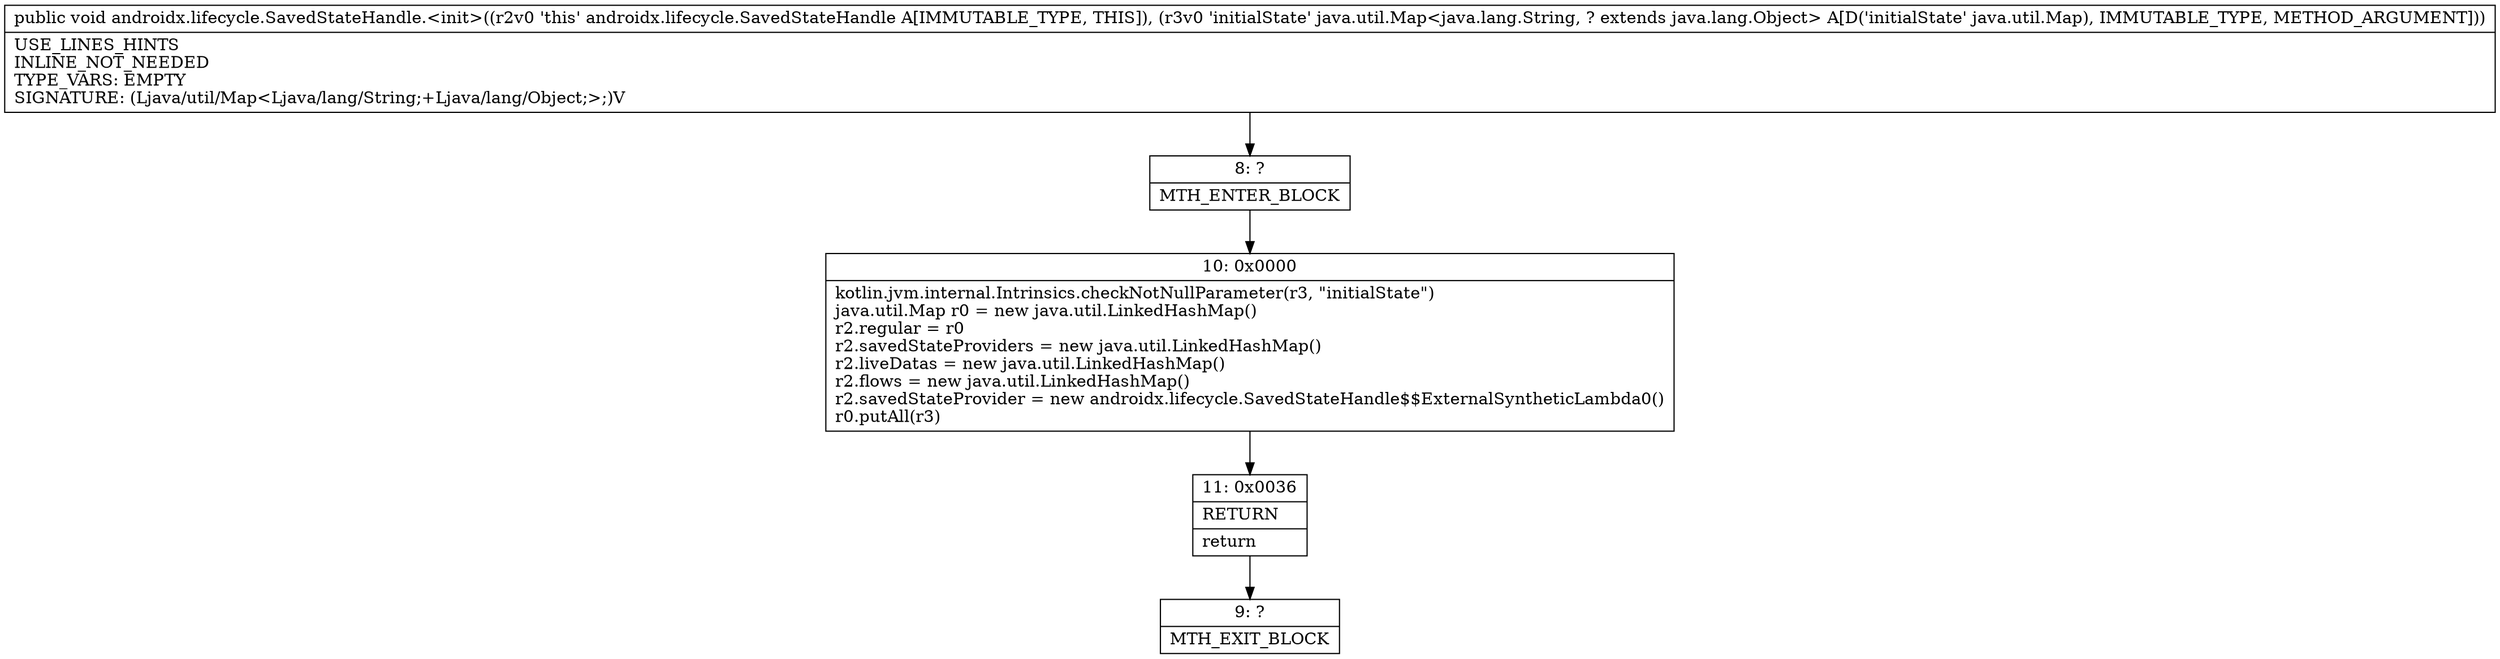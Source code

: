 digraph "CFG forandroidx.lifecycle.SavedStateHandle.\<init\>(Ljava\/util\/Map;)V" {
Node_8 [shape=record,label="{8\:\ ?|MTH_ENTER_BLOCK\l}"];
Node_10 [shape=record,label="{10\:\ 0x0000|kotlin.jvm.internal.Intrinsics.checkNotNullParameter(r3, \"initialState\")\ljava.util.Map r0 = new java.util.LinkedHashMap()\lr2.regular = r0\lr2.savedStateProviders = new java.util.LinkedHashMap()\lr2.liveDatas = new java.util.LinkedHashMap()\lr2.flows = new java.util.LinkedHashMap()\lr2.savedStateProvider = new androidx.lifecycle.SavedStateHandle$$ExternalSyntheticLambda0()\lr0.putAll(r3)\l}"];
Node_11 [shape=record,label="{11\:\ 0x0036|RETURN\l|return\l}"];
Node_9 [shape=record,label="{9\:\ ?|MTH_EXIT_BLOCK\l}"];
MethodNode[shape=record,label="{public void androidx.lifecycle.SavedStateHandle.\<init\>((r2v0 'this' androidx.lifecycle.SavedStateHandle A[IMMUTABLE_TYPE, THIS]), (r3v0 'initialState' java.util.Map\<java.lang.String, ? extends java.lang.Object\> A[D('initialState' java.util.Map), IMMUTABLE_TYPE, METHOD_ARGUMENT]))  | USE_LINES_HINTS\lINLINE_NOT_NEEDED\lTYPE_VARS: EMPTY\lSIGNATURE: (Ljava\/util\/Map\<Ljava\/lang\/String;+Ljava\/lang\/Object;\>;)V\l}"];
MethodNode -> Node_8;Node_8 -> Node_10;
Node_10 -> Node_11;
Node_11 -> Node_9;
}

